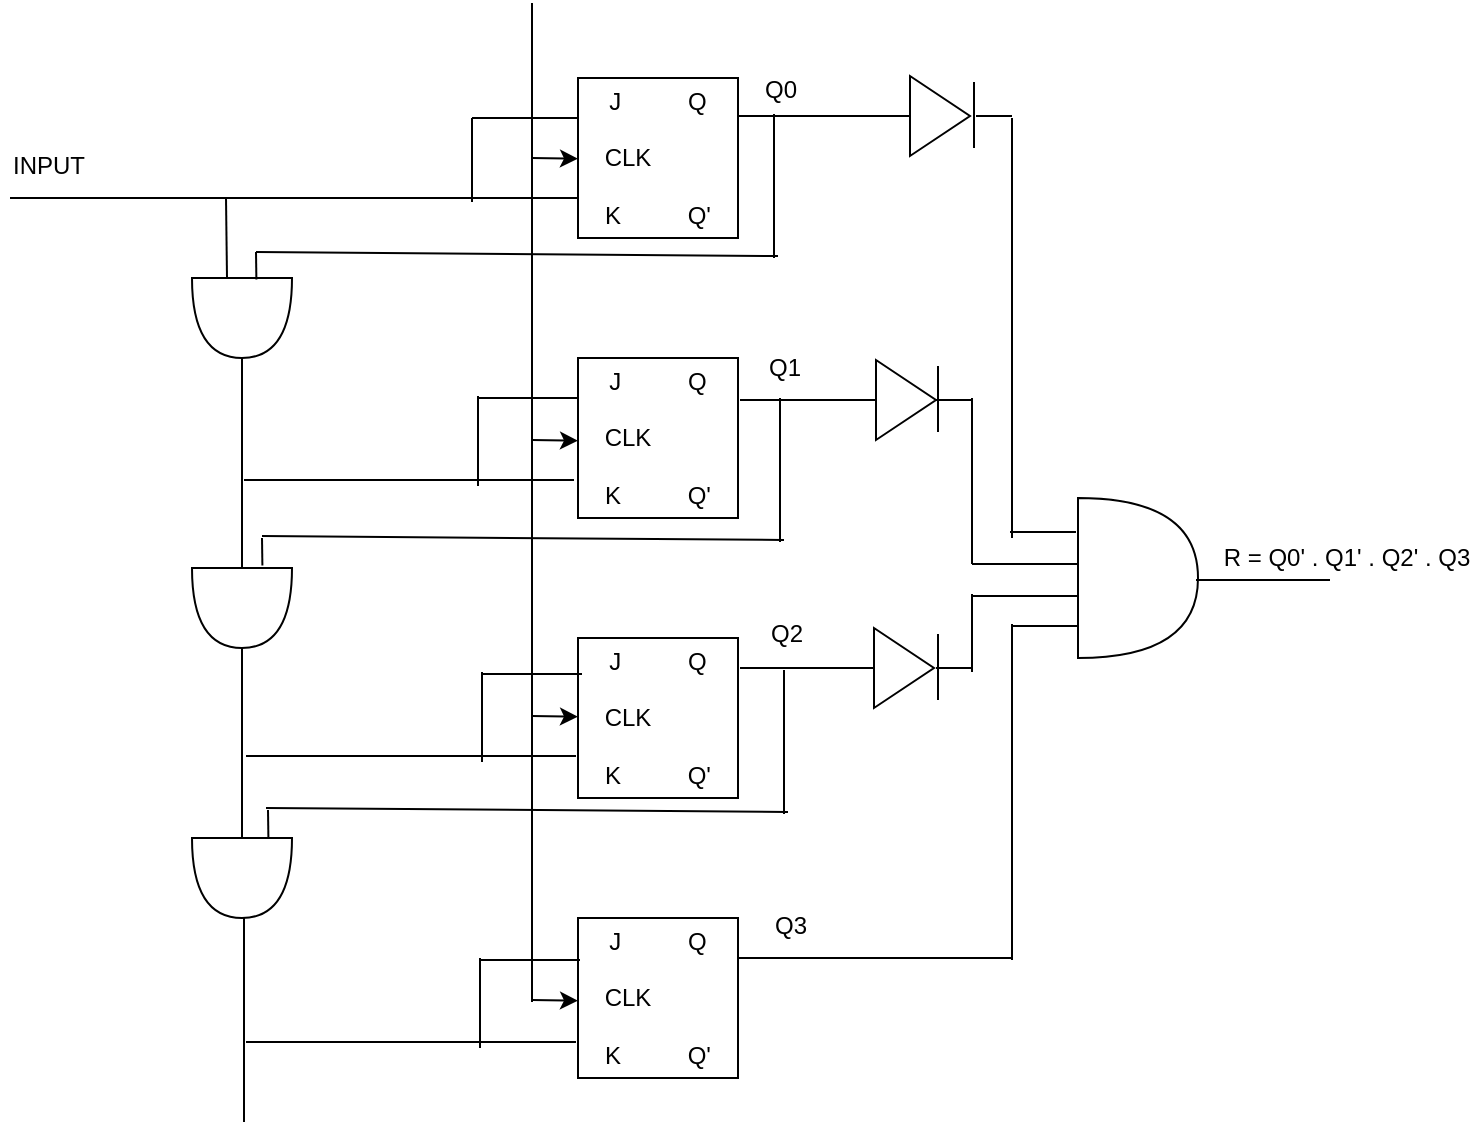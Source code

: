 <mxfile version="15.6.5" type="github">
  <diagram id="dcIV4q6Dwkjhf-kOjsX0" name="Page-1">
    <mxGraphModel dx="859" dy="921" grid="1" gridSize="3" guides="1" tooltips="1" connect="1" arrows="1" fold="1" page="1" pageScale="1" pageWidth="827" pageHeight="1169" math="0" shadow="0">
      <root>
        <mxCell id="0" />
        <mxCell id="1" parent="0" />
        <mxCell id="RyvZ7pvWezRGpDUWubTN-53" value="" style="endArrow=none;html=1;rounded=0;entryX=1;entryY=0.5;entryDx=0;entryDy=0;entryPerimeter=0;exitX=0;exitY=0.5;exitDx=0;exitDy=0;exitPerimeter=0;" edge="1" parent="1">
          <mxGeometry width="50" height="50" relative="1" as="geometry">
            <mxPoint x="156" y="612" as="sourcePoint" />
            <mxPoint x="156" y="507" as="targetPoint" />
          </mxGeometry>
        </mxCell>
        <mxCell id="RyvZ7pvWezRGpDUWubTN-52" value="" style="endArrow=none;html=1;rounded=0;entryX=1;entryY=0.5;entryDx=0;entryDy=0;entryPerimeter=0;exitX=0;exitY=0.5;exitDx=0;exitDy=0;exitPerimeter=0;" edge="1" parent="1">
          <mxGeometry width="50" height="50" relative="1" as="geometry">
            <mxPoint x="155" y="480" as="sourcePoint" />
            <mxPoint x="155" y="375" as="targetPoint" />
          </mxGeometry>
        </mxCell>
        <mxCell id="RyvZ7pvWezRGpDUWubTN-1" value="J&amp;nbsp; &amp;nbsp; &amp;nbsp; &amp;nbsp; &amp;nbsp; Q&lt;br&gt;&amp;nbsp;&lt;br&gt;CLK&amp;nbsp; &amp;nbsp; &amp;nbsp; &amp;nbsp; &amp;nbsp;&lt;br&gt;&lt;br&gt;K&amp;nbsp; &amp;nbsp; &amp;nbsp; &amp;nbsp; &amp;nbsp; Q&#39;" style="whiteSpace=wrap;html=1;aspect=fixed;" vertex="1" parent="1">
          <mxGeometry x="323" y="90" width="80" height="80" as="geometry" />
        </mxCell>
        <mxCell id="RyvZ7pvWezRGpDUWubTN-2" value="&lt;span&gt;J&amp;nbsp; &amp;nbsp; &amp;nbsp; &amp;nbsp; &amp;nbsp; Q&lt;/span&gt;&lt;br&gt;&lt;span&gt;&amp;nbsp;&lt;/span&gt;&lt;br&gt;&lt;span&gt;CLK&amp;nbsp; &amp;nbsp; &amp;nbsp; &amp;nbsp; &amp;nbsp;&lt;/span&gt;&lt;br&gt;&lt;br&gt;&lt;span&gt;K&amp;nbsp; &amp;nbsp; &amp;nbsp; &amp;nbsp; &amp;nbsp; Q&#39;&lt;/span&gt;" style="whiteSpace=wrap;html=1;aspect=fixed;" vertex="1" parent="1">
          <mxGeometry x="323" y="230" width="80" height="80" as="geometry" />
        </mxCell>
        <mxCell id="RyvZ7pvWezRGpDUWubTN-3" value="&lt;span&gt;J&amp;nbsp; &amp;nbsp; &amp;nbsp; &amp;nbsp; &amp;nbsp; Q&lt;/span&gt;&lt;br&gt;&lt;span&gt;&amp;nbsp;&lt;/span&gt;&lt;br&gt;&lt;span&gt;CLK&amp;nbsp; &amp;nbsp; &amp;nbsp; &amp;nbsp; &amp;nbsp;&lt;/span&gt;&lt;br&gt;&lt;br&gt;&lt;span&gt;K&amp;nbsp; &amp;nbsp; &amp;nbsp; &amp;nbsp; &amp;nbsp; Q&#39;&lt;/span&gt;" style="whiteSpace=wrap;html=1;aspect=fixed;" vertex="1" parent="1">
          <mxGeometry x="323" y="370" width="80" height="80" as="geometry" />
        </mxCell>
        <mxCell id="RyvZ7pvWezRGpDUWubTN-4" value="&lt;span&gt;J&amp;nbsp; &amp;nbsp; &amp;nbsp; &amp;nbsp; &amp;nbsp; Q&lt;/span&gt;&lt;br&gt;&lt;span&gt;&amp;nbsp;&lt;/span&gt;&lt;br&gt;&lt;span&gt;CLK&amp;nbsp; &amp;nbsp; &amp;nbsp; &amp;nbsp; &amp;nbsp;&lt;/span&gt;&lt;br&gt;&lt;br&gt;&lt;span&gt;K&amp;nbsp; &amp;nbsp; &amp;nbsp; &amp;nbsp; &amp;nbsp; Q&#39;&lt;/span&gt;" style="whiteSpace=wrap;html=1;aspect=fixed;" vertex="1" parent="1">
          <mxGeometry x="323" y="510" width="80" height="80" as="geometry" />
        </mxCell>
        <mxCell id="RyvZ7pvWezRGpDUWubTN-5" value="" style="shape=or;whiteSpace=wrap;html=1;" vertex="1" parent="1">
          <mxGeometry x="573" y="300" width="60" height="80" as="geometry" />
        </mxCell>
        <mxCell id="RyvZ7pvWezRGpDUWubTN-7" value="" style="shape=or;whiteSpace=wrap;html=1;direction=south;" vertex="1" parent="1">
          <mxGeometry x="130" y="190" width="50" height="40" as="geometry" />
        </mxCell>
        <mxCell id="RyvZ7pvWezRGpDUWubTN-9" value="" style="shape=or;whiteSpace=wrap;html=1;direction=south;" vertex="1" parent="1">
          <mxGeometry x="130" y="335" width="50" height="40" as="geometry" />
        </mxCell>
        <mxCell id="RyvZ7pvWezRGpDUWubTN-10" value="" style="shape=or;whiteSpace=wrap;html=1;direction=south;" vertex="1" parent="1">
          <mxGeometry x="130" y="470" width="50" height="40" as="geometry" />
        </mxCell>
        <mxCell id="RyvZ7pvWezRGpDUWubTN-12" value="" style="triangle;whiteSpace=wrap;html=1;" vertex="1" parent="1">
          <mxGeometry x="489" y="89" width="30" height="40" as="geometry" />
        </mxCell>
        <mxCell id="RyvZ7pvWezRGpDUWubTN-15" value="" style="endArrow=none;html=1;rounded=0;entryX=1;entryY=0.25;entryDx=0;entryDy=0;exitX=0;exitY=0.5;exitDx=0;exitDy=0;" edge="1" parent="1" source="RyvZ7pvWezRGpDUWubTN-12">
          <mxGeometry width="50" height="50" relative="1" as="geometry">
            <mxPoint x="490" y="119" as="sourcePoint" />
            <mxPoint x="403" y="109" as="targetPoint" />
          </mxGeometry>
        </mxCell>
        <mxCell id="RyvZ7pvWezRGpDUWubTN-16" value="" style="endArrow=none;html=1;rounded=0;" edge="1" parent="1">
          <mxGeometry width="50" height="50" relative="1" as="geometry">
            <mxPoint x="521" y="125" as="sourcePoint" />
            <mxPoint x="521" y="92" as="targetPoint" />
          </mxGeometry>
        </mxCell>
        <mxCell id="RyvZ7pvWezRGpDUWubTN-17" value="" style="endArrow=none;html=1;rounded=0;entryX=1;entryY=0.25;entryDx=0;entryDy=0;" edge="1" parent="1">
          <mxGeometry width="50" height="50" relative="1" as="geometry">
            <mxPoint x="540" y="109" as="sourcePoint" />
            <mxPoint x="522" y="109" as="targetPoint" />
          </mxGeometry>
        </mxCell>
        <mxCell id="RyvZ7pvWezRGpDUWubTN-22" value="" style="triangle;whiteSpace=wrap;html=1;" vertex="1" parent="1">
          <mxGeometry x="472" y="231" width="30" height="40" as="geometry" />
        </mxCell>
        <mxCell id="RyvZ7pvWezRGpDUWubTN-23" value="" style="endArrow=none;html=1;rounded=0;entryX=1;entryY=0.25;entryDx=0;entryDy=0;exitX=0;exitY=0.5;exitDx=0;exitDy=0;" edge="1" parent="1" source="RyvZ7pvWezRGpDUWubTN-22">
          <mxGeometry width="50" height="50" relative="1" as="geometry">
            <mxPoint x="491" y="261" as="sourcePoint" />
            <mxPoint x="404" y="251" as="targetPoint" />
          </mxGeometry>
        </mxCell>
        <mxCell id="RyvZ7pvWezRGpDUWubTN-24" value="" style="endArrow=none;html=1;rounded=0;" edge="1" parent="1">
          <mxGeometry width="50" height="50" relative="1" as="geometry">
            <mxPoint x="503" y="267" as="sourcePoint" />
            <mxPoint x="503" y="234" as="targetPoint" />
          </mxGeometry>
        </mxCell>
        <mxCell id="RyvZ7pvWezRGpDUWubTN-25" value="" style="endArrow=none;html=1;rounded=0;entryX=1;entryY=0.25;entryDx=0;entryDy=0;" edge="1" parent="1">
          <mxGeometry width="50" height="50" relative="1" as="geometry">
            <mxPoint x="520" y="251" as="sourcePoint" />
            <mxPoint x="502" y="251" as="targetPoint" />
          </mxGeometry>
        </mxCell>
        <mxCell id="RyvZ7pvWezRGpDUWubTN-26" value="" style="triangle;whiteSpace=wrap;html=1;" vertex="1" parent="1">
          <mxGeometry x="471" y="365" width="30" height="40" as="geometry" />
        </mxCell>
        <mxCell id="RyvZ7pvWezRGpDUWubTN-27" value="" style="endArrow=none;html=1;rounded=0;entryX=1;entryY=0.25;entryDx=0;entryDy=0;exitX=0;exitY=0.5;exitDx=0;exitDy=0;" edge="1" parent="1" source="RyvZ7pvWezRGpDUWubTN-26">
          <mxGeometry width="50" height="50" relative="1" as="geometry">
            <mxPoint x="491" y="395" as="sourcePoint" />
            <mxPoint x="404" y="385" as="targetPoint" />
          </mxGeometry>
        </mxCell>
        <mxCell id="RyvZ7pvWezRGpDUWubTN-28" value="" style="endArrow=none;html=1;rounded=0;" edge="1" parent="1">
          <mxGeometry width="50" height="50" relative="1" as="geometry">
            <mxPoint x="503" y="401" as="sourcePoint" />
            <mxPoint x="503" y="368" as="targetPoint" />
          </mxGeometry>
        </mxCell>
        <mxCell id="RyvZ7pvWezRGpDUWubTN-29" value="" style="endArrow=none;html=1;rounded=0;entryX=1;entryY=0.25;entryDx=0;entryDy=0;" edge="1" parent="1">
          <mxGeometry width="50" height="50" relative="1" as="geometry">
            <mxPoint x="520" y="385" as="sourcePoint" />
            <mxPoint x="502" y="385" as="targetPoint" />
          </mxGeometry>
        </mxCell>
        <mxCell id="RyvZ7pvWezRGpDUWubTN-30" value="" style="endArrow=none;html=1;rounded=0;" edge="1" parent="1">
          <mxGeometry width="50" height="50" relative="1" as="geometry">
            <mxPoint x="540" y="320" as="sourcePoint" />
            <mxPoint x="540" y="110" as="targetPoint" />
          </mxGeometry>
        </mxCell>
        <mxCell id="RyvZ7pvWezRGpDUWubTN-31" value="" style="endArrow=none;html=1;rounded=0;exitX=0;exitY=0.25;exitDx=0;exitDy=0;exitPerimeter=0;" edge="1" parent="1">
          <mxGeometry width="50" height="50" relative="1" as="geometry">
            <mxPoint x="572" y="317" as="sourcePoint" />
            <mxPoint x="539" y="317" as="targetPoint" />
          </mxGeometry>
        </mxCell>
        <mxCell id="RyvZ7pvWezRGpDUWubTN-32" value="" style="endArrow=none;html=1;rounded=0;exitX=0;exitY=0.25;exitDx=0;exitDy=0;exitPerimeter=0;" edge="1" parent="1">
          <mxGeometry width="50" height="50" relative="1" as="geometry">
            <mxPoint x="573" y="333" as="sourcePoint" />
            <mxPoint x="520" y="333" as="targetPoint" />
          </mxGeometry>
        </mxCell>
        <mxCell id="RyvZ7pvWezRGpDUWubTN-33" value="" style="endArrow=none;html=1;rounded=0;exitX=0;exitY=0.25;exitDx=0;exitDy=0;exitPerimeter=0;" edge="1" parent="1">
          <mxGeometry width="50" height="50" relative="1" as="geometry">
            <mxPoint x="573" y="349" as="sourcePoint" />
            <mxPoint x="520" y="349" as="targetPoint" />
          </mxGeometry>
        </mxCell>
        <mxCell id="RyvZ7pvWezRGpDUWubTN-34" value="" style="endArrow=none;html=1;rounded=0;exitX=0;exitY=0.25;exitDx=0;exitDy=0;exitPerimeter=0;" edge="1" parent="1">
          <mxGeometry width="50" height="50" relative="1" as="geometry">
            <mxPoint x="573" y="364" as="sourcePoint" />
            <mxPoint x="540" y="364" as="targetPoint" />
          </mxGeometry>
        </mxCell>
        <mxCell id="RyvZ7pvWezRGpDUWubTN-35" value="" style="endArrow=none;html=1;rounded=0;" edge="1" parent="1">
          <mxGeometry width="50" height="50" relative="1" as="geometry">
            <mxPoint x="520" y="333" as="sourcePoint" />
            <mxPoint x="520" y="250" as="targetPoint" />
          </mxGeometry>
        </mxCell>
        <mxCell id="RyvZ7pvWezRGpDUWubTN-36" value="" style="endArrow=none;html=1;rounded=0;" edge="1" parent="1">
          <mxGeometry width="50" height="50" relative="1" as="geometry">
            <mxPoint x="520" y="387" as="sourcePoint" />
            <mxPoint x="520" y="348" as="targetPoint" />
          </mxGeometry>
        </mxCell>
        <mxCell id="RyvZ7pvWezRGpDUWubTN-37" value="" style="endArrow=none;html=1;rounded=0;" edge="1" parent="1">
          <mxGeometry width="50" height="50" relative="1" as="geometry">
            <mxPoint x="540" y="531" as="sourcePoint" />
            <mxPoint x="540" y="363" as="targetPoint" />
          </mxGeometry>
        </mxCell>
        <mxCell id="RyvZ7pvWezRGpDUWubTN-38" value="" style="endArrow=none;html=1;rounded=0;exitX=1;exitY=0.25;exitDx=0;exitDy=0;" edge="1" parent="1" source="RyvZ7pvWezRGpDUWubTN-4">
          <mxGeometry width="50" height="50" relative="1" as="geometry">
            <mxPoint x="537" y="488" as="sourcePoint" />
            <mxPoint x="540" y="530" as="targetPoint" />
          </mxGeometry>
        </mxCell>
        <mxCell id="RyvZ7pvWezRGpDUWubTN-39" value="" style="endArrow=none;html=1;rounded=0;exitX=0;exitY=0.75;exitDx=0;exitDy=0;" edge="1" parent="1" source="RyvZ7pvWezRGpDUWubTN-1">
          <mxGeometry width="50" height="50" relative="1" as="geometry">
            <mxPoint x="486" y="446" as="sourcePoint" />
            <mxPoint x="39" y="150" as="targetPoint" />
          </mxGeometry>
        </mxCell>
        <mxCell id="RyvZ7pvWezRGpDUWubTN-40" value="" style="endArrow=none;html=1;rounded=0;" edge="1" parent="1">
          <mxGeometry width="50" height="50" relative="1" as="geometry">
            <mxPoint x="423" y="179" as="sourcePoint" />
            <mxPoint x="162" y="177" as="targetPoint" />
          </mxGeometry>
        </mxCell>
        <mxCell id="RyvZ7pvWezRGpDUWubTN-41" value="" style="endArrow=none;html=1;rounded=0;" edge="1" parent="1">
          <mxGeometry width="50" height="50" relative="1" as="geometry">
            <mxPoint x="421" y="180" as="sourcePoint" />
            <mxPoint x="421" y="108" as="targetPoint" />
          </mxGeometry>
        </mxCell>
        <mxCell id="RyvZ7pvWezRGpDUWubTN-42" value="" style="endArrow=none;html=1;rounded=0;exitX=0.018;exitY=0.356;exitDx=0;exitDy=0;exitPerimeter=0;" edge="1" parent="1" source="RyvZ7pvWezRGpDUWubTN-7">
          <mxGeometry width="50" height="50" relative="1" as="geometry">
            <mxPoint x="164.5" y="190" as="sourcePoint" />
            <mxPoint x="162" y="177" as="targetPoint" />
          </mxGeometry>
        </mxCell>
        <mxCell id="RyvZ7pvWezRGpDUWubTN-43" value="" style="endArrow=none;html=1;rounded=0;" edge="1" parent="1">
          <mxGeometry width="50" height="50" relative="1" as="geometry">
            <mxPoint x="426" y="321" as="sourcePoint" />
            <mxPoint x="165" y="319" as="targetPoint" />
          </mxGeometry>
        </mxCell>
        <mxCell id="RyvZ7pvWezRGpDUWubTN-44" value="" style="endArrow=none;html=1;rounded=0;" edge="1" parent="1">
          <mxGeometry width="50" height="50" relative="1" as="geometry">
            <mxPoint x="424" y="322" as="sourcePoint" />
            <mxPoint x="424" y="250.0" as="targetPoint" />
          </mxGeometry>
        </mxCell>
        <mxCell id="RyvZ7pvWezRGpDUWubTN-45" value="" style="endArrow=none;html=1;rounded=0;" edge="1" parent="1">
          <mxGeometry width="50" height="50" relative="1" as="geometry">
            <mxPoint x="428" y="457" as="sourcePoint" />
            <mxPoint x="167" y="455" as="targetPoint" />
          </mxGeometry>
        </mxCell>
        <mxCell id="RyvZ7pvWezRGpDUWubTN-46" value="" style="endArrow=none;html=1;rounded=0;" edge="1" parent="1">
          <mxGeometry width="50" height="50" relative="1" as="geometry">
            <mxPoint x="426" y="458" as="sourcePoint" />
            <mxPoint x="426" y="386.0" as="targetPoint" />
          </mxGeometry>
        </mxCell>
        <mxCell id="RyvZ7pvWezRGpDUWubTN-47" value="" style="endArrow=none;html=1;rounded=0;exitX=0.018;exitY=0.356;exitDx=0;exitDy=0;exitPerimeter=0;" edge="1" parent="1">
          <mxGeometry width="50" height="50" relative="1" as="geometry">
            <mxPoint x="165.2" y="333.72" as="sourcePoint" />
            <mxPoint x="165" y="320" as="targetPoint" />
          </mxGeometry>
        </mxCell>
        <mxCell id="RyvZ7pvWezRGpDUWubTN-48" value="" style="endArrow=none;html=1;rounded=0;exitX=0.018;exitY=0.356;exitDx=0;exitDy=0;exitPerimeter=0;" edge="1" parent="1">
          <mxGeometry width="50" height="50" relative="1" as="geometry">
            <mxPoint x="168.2" y="469.72" as="sourcePoint" />
            <mxPoint x="168" y="456" as="targetPoint" />
          </mxGeometry>
        </mxCell>
        <mxCell id="RyvZ7pvWezRGpDUWubTN-49" value="" style="endArrow=none;html=1;rounded=0;entryX=0;entryY=0.75;entryDx=0;entryDy=0;entryPerimeter=0;" edge="1" parent="1">
          <mxGeometry width="50" height="50" relative="1" as="geometry">
            <mxPoint x="147" y="150" as="sourcePoint" />
            <mxPoint x="147.5" y="190" as="targetPoint" />
          </mxGeometry>
        </mxCell>
        <mxCell id="RyvZ7pvWezRGpDUWubTN-50" value="" style="endArrow=none;html=1;rounded=0;entryX=1;entryY=0.5;entryDx=0;entryDy=0;entryPerimeter=0;exitX=0;exitY=0.5;exitDx=0;exitDy=0;exitPerimeter=0;" edge="1" parent="1" source="RyvZ7pvWezRGpDUWubTN-9" target="RyvZ7pvWezRGpDUWubTN-7">
          <mxGeometry width="50" height="50" relative="1" as="geometry">
            <mxPoint x="375" y="494" as="sourcePoint" />
            <mxPoint x="425" y="444" as="targetPoint" />
          </mxGeometry>
        </mxCell>
        <mxCell id="RyvZ7pvWezRGpDUWubTN-54" value="" style="endArrow=none;html=1;rounded=0;entryX=0;entryY=0.25;entryDx=0;entryDy=0;" edge="1" parent="1" target="RyvZ7pvWezRGpDUWubTN-1">
          <mxGeometry width="50" height="50" relative="1" as="geometry">
            <mxPoint x="270" y="110" as="sourcePoint" />
            <mxPoint x="425" y="444" as="targetPoint" />
          </mxGeometry>
        </mxCell>
        <mxCell id="RyvZ7pvWezRGpDUWubTN-55" value="" style="endArrow=none;html=1;rounded=0;" edge="1" parent="1">
          <mxGeometry width="50" height="50" relative="1" as="geometry">
            <mxPoint x="270" y="152" as="sourcePoint" />
            <mxPoint x="270" y="110" as="targetPoint" />
          </mxGeometry>
        </mxCell>
        <mxCell id="RyvZ7pvWezRGpDUWubTN-56" value="" style="endArrow=none;html=1;rounded=0;exitX=0;exitY=0.25;exitDx=0;exitDy=0;" edge="1" parent="1" source="RyvZ7pvWezRGpDUWubTN-2">
          <mxGeometry width="50" height="50" relative="1" as="geometry">
            <mxPoint x="342" y="434" as="sourcePoint" />
            <mxPoint x="273" y="250" as="targetPoint" />
          </mxGeometry>
        </mxCell>
        <mxCell id="RyvZ7pvWezRGpDUWubTN-57" value="" style="endArrow=none;html=1;rounded=0;" edge="1" parent="1">
          <mxGeometry width="50" height="50" relative="1" as="geometry">
            <mxPoint x="273" y="294" as="sourcePoint" />
            <mxPoint x="273" y="249" as="targetPoint" />
          </mxGeometry>
        </mxCell>
        <mxCell id="RyvZ7pvWezRGpDUWubTN-58" value="" style="endArrow=none;html=1;rounded=0;" edge="1" parent="1">
          <mxGeometry width="50" height="50" relative="1" as="geometry">
            <mxPoint x="156" y="291" as="sourcePoint" />
            <mxPoint x="321" y="291" as="targetPoint" />
          </mxGeometry>
        </mxCell>
        <mxCell id="RyvZ7pvWezRGpDUWubTN-59" value="" style="endArrow=none;html=1;rounded=0;exitX=0;exitY=0.25;exitDx=0;exitDy=0;" edge="1" parent="1">
          <mxGeometry width="50" height="50" relative="1" as="geometry">
            <mxPoint x="325" y="388" as="sourcePoint" />
            <mxPoint x="275" y="388" as="targetPoint" />
          </mxGeometry>
        </mxCell>
        <mxCell id="RyvZ7pvWezRGpDUWubTN-60" value="" style="endArrow=none;html=1;rounded=0;" edge="1" parent="1">
          <mxGeometry width="50" height="50" relative="1" as="geometry">
            <mxPoint x="275" y="432" as="sourcePoint" />
            <mxPoint x="275" y="387" as="targetPoint" />
          </mxGeometry>
        </mxCell>
        <mxCell id="RyvZ7pvWezRGpDUWubTN-61" value="" style="endArrow=none;html=1;rounded=0;" edge="1" parent="1">
          <mxGeometry width="50" height="50" relative="1" as="geometry">
            <mxPoint x="157" y="429" as="sourcePoint" />
            <mxPoint x="322" y="429" as="targetPoint" />
          </mxGeometry>
        </mxCell>
        <mxCell id="RyvZ7pvWezRGpDUWubTN-62" value="" style="endArrow=none;html=1;rounded=0;exitX=0;exitY=0.25;exitDx=0;exitDy=0;" edge="1" parent="1">
          <mxGeometry width="50" height="50" relative="1" as="geometry">
            <mxPoint x="324" y="531" as="sourcePoint" />
            <mxPoint x="274" y="531" as="targetPoint" />
          </mxGeometry>
        </mxCell>
        <mxCell id="RyvZ7pvWezRGpDUWubTN-63" value="" style="endArrow=none;html=1;rounded=0;" edge="1" parent="1">
          <mxGeometry width="50" height="50" relative="1" as="geometry">
            <mxPoint x="274" y="575" as="sourcePoint" />
            <mxPoint x="274" y="530" as="targetPoint" />
          </mxGeometry>
        </mxCell>
        <mxCell id="RyvZ7pvWezRGpDUWubTN-64" value="" style="endArrow=none;html=1;rounded=0;" edge="1" parent="1">
          <mxGeometry width="50" height="50" relative="1" as="geometry">
            <mxPoint x="157" y="572" as="sourcePoint" />
            <mxPoint x="322" y="572" as="targetPoint" />
          </mxGeometry>
        </mxCell>
        <mxCell id="RyvZ7pvWezRGpDUWubTN-65" value="" style="endArrow=none;html=1;rounded=0;" edge="1" parent="1">
          <mxGeometry width="50" height="50" relative="1" as="geometry">
            <mxPoint x="300" y="552" as="sourcePoint" />
            <mxPoint x="300" y="52.455" as="targetPoint" />
          </mxGeometry>
        </mxCell>
        <mxCell id="RyvZ7pvWezRGpDUWubTN-67" value="" style="endArrow=classic;html=1;rounded=0;" edge="1" parent="1">
          <mxGeometry width="50" height="50" relative="1" as="geometry">
            <mxPoint x="300" y="551" as="sourcePoint" />
            <mxPoint x="323" y="551.365" as="targetPoint" />
          </mxGeometry>
        </mxCell>
        <mxCell id="RyvZ7pvWezRGpDUWubTN-68" value="" style="endArrow=classic;html=1;rounded=0;" edge="1" parent="1">
          <mxGeometry width="50" height="50" relative="1" as="geometry">
            <mxPoint x="300" y="409" as="sourcePoint" />
            <mxPoint x="323" y="409.365" as="targetPoint" />
          </mxGeometry>
        </mxCell>
        <mxCell id="RyvZ7pvWezRGpDUWubTN-69" value="" style="endArrow=classic;html=1;rounded=0;" edge="1" parent="1">
          <mxGeometry width="50" height="50" relative="1" as="geometry">
            <mxPoint x="300" y="271" as="sourcePoint" />
            <mxPoint x="323" y="271.365" as="targetPoint" />
          </mxGeometry>
        </mxCell>
        <mxCell id="RyvZ7pvWezRGpDUWubTN-70" value="" style="endArrow=classic;html=1;rounded=0;" edge="1" parent="1">
          <mxGeometry width="50" height="50" relative="1" as="geometry">
            <mxPoint x="300" y="130" as="sourcePoint" />
            <mxPoint x="323" y="130.365" as="targetPoint" />
          </mxGeometry>
        </mxCell>
        <mxCell id="RyvZ7pvWezRGpDUWubTN-71" value="" style="endArrow=none;html=1;rounded=0;entryX=1;entryY=0.25;entryDx=0;entryDy=0;exitX=0;exitY=0.5;exitDx=0;exitDy=0;" edge="1" parent="1">
          <mxGeometry width="50" height="50" relative="1" as="geometry">
            <mxPoint x="699.0" y="341" as="sourcePoint" />
            <mxPoint x="632" y="341" as="targetPoint" />
          </mxGeometry>
        </mxCell>
        <mxCell id="RyvZ7pvWezRGpDUWubTN-72" value="Q0" style="text;html=1;align=center;verticalAlign=middle;resizable=0;points=[];autosize=1;strokeColor=none;fillColor=none;" vertex="1" parent="1">
          <mxGeometry x="410" y="87" width="27" height="18" as="geometry" />
        </mxCell>
        <mxCell id="RyvZ7pvWezRGpDUWubTN-73" value="Q1" style="text;html=1;align=center;verticalAlign=middle;resizable=0;points=[];autosize=1;strokeColor=none;fillColor=none;" vertex="1" parent="1">
          <mxGeometry x="412" y="226" width="27" height="18" as="geometry" />
        </mxCell>
        <mxCell id="RyvZ7pvWezRGpDUWubTN-74" value="Q2" style="text;html=1;align=center;verticalAlign=middle;resizable=0;points=[];autosize=1;strokeColor=none;fillColor=none;" vertex="1" parent="1">
          <mxGeometry x="413" y="359" width="27" height="18" as="geometry" />
        </mxCell>
        <mxCell id="RyvZ7pvWezRGpDUWubTN-75" value="Q3" style="text;html=1;align=center;verticalAlign=middle;resizable=0;points=[];autosize=1;strokeColor=none;fillColor=none;" vertex="1" parent="1">
          <mxGeometry x="415" y="505" width="27" height="18" as="geometry" />
        </mxCell>
        <mxCell id="RyvZ7pvWezRGpDUWubTN-76" value="R = Q0&#39; . Q1&#39; . Q2&#39; . Q3" style="text;html=1;align=center;verticalAlign=middle;resizable=0;points=[];autosize=1;strokeColor=none;fillColor=none;" vertex="1" parent="1">
          <mxGeometry x="639" y="321" width="135" height="18" as="geometry" />
        </mxCell>
        <mxCell id="RyvZ7pvWezRGpDUWubTN-77" value="INPUT" style="text;html=1;align=center;verticalAlign=middle;resizable=0;points=[];autosize=1;strokeColor=none;fillColor=none;" vertex="1" parent="1">
          <mxGeometry x="34" y="125" width="48" height="18" as="geometry" />
        </mxCell>
      </root>
    </mxGraphModel>
  </diagram>
</mxfile>
